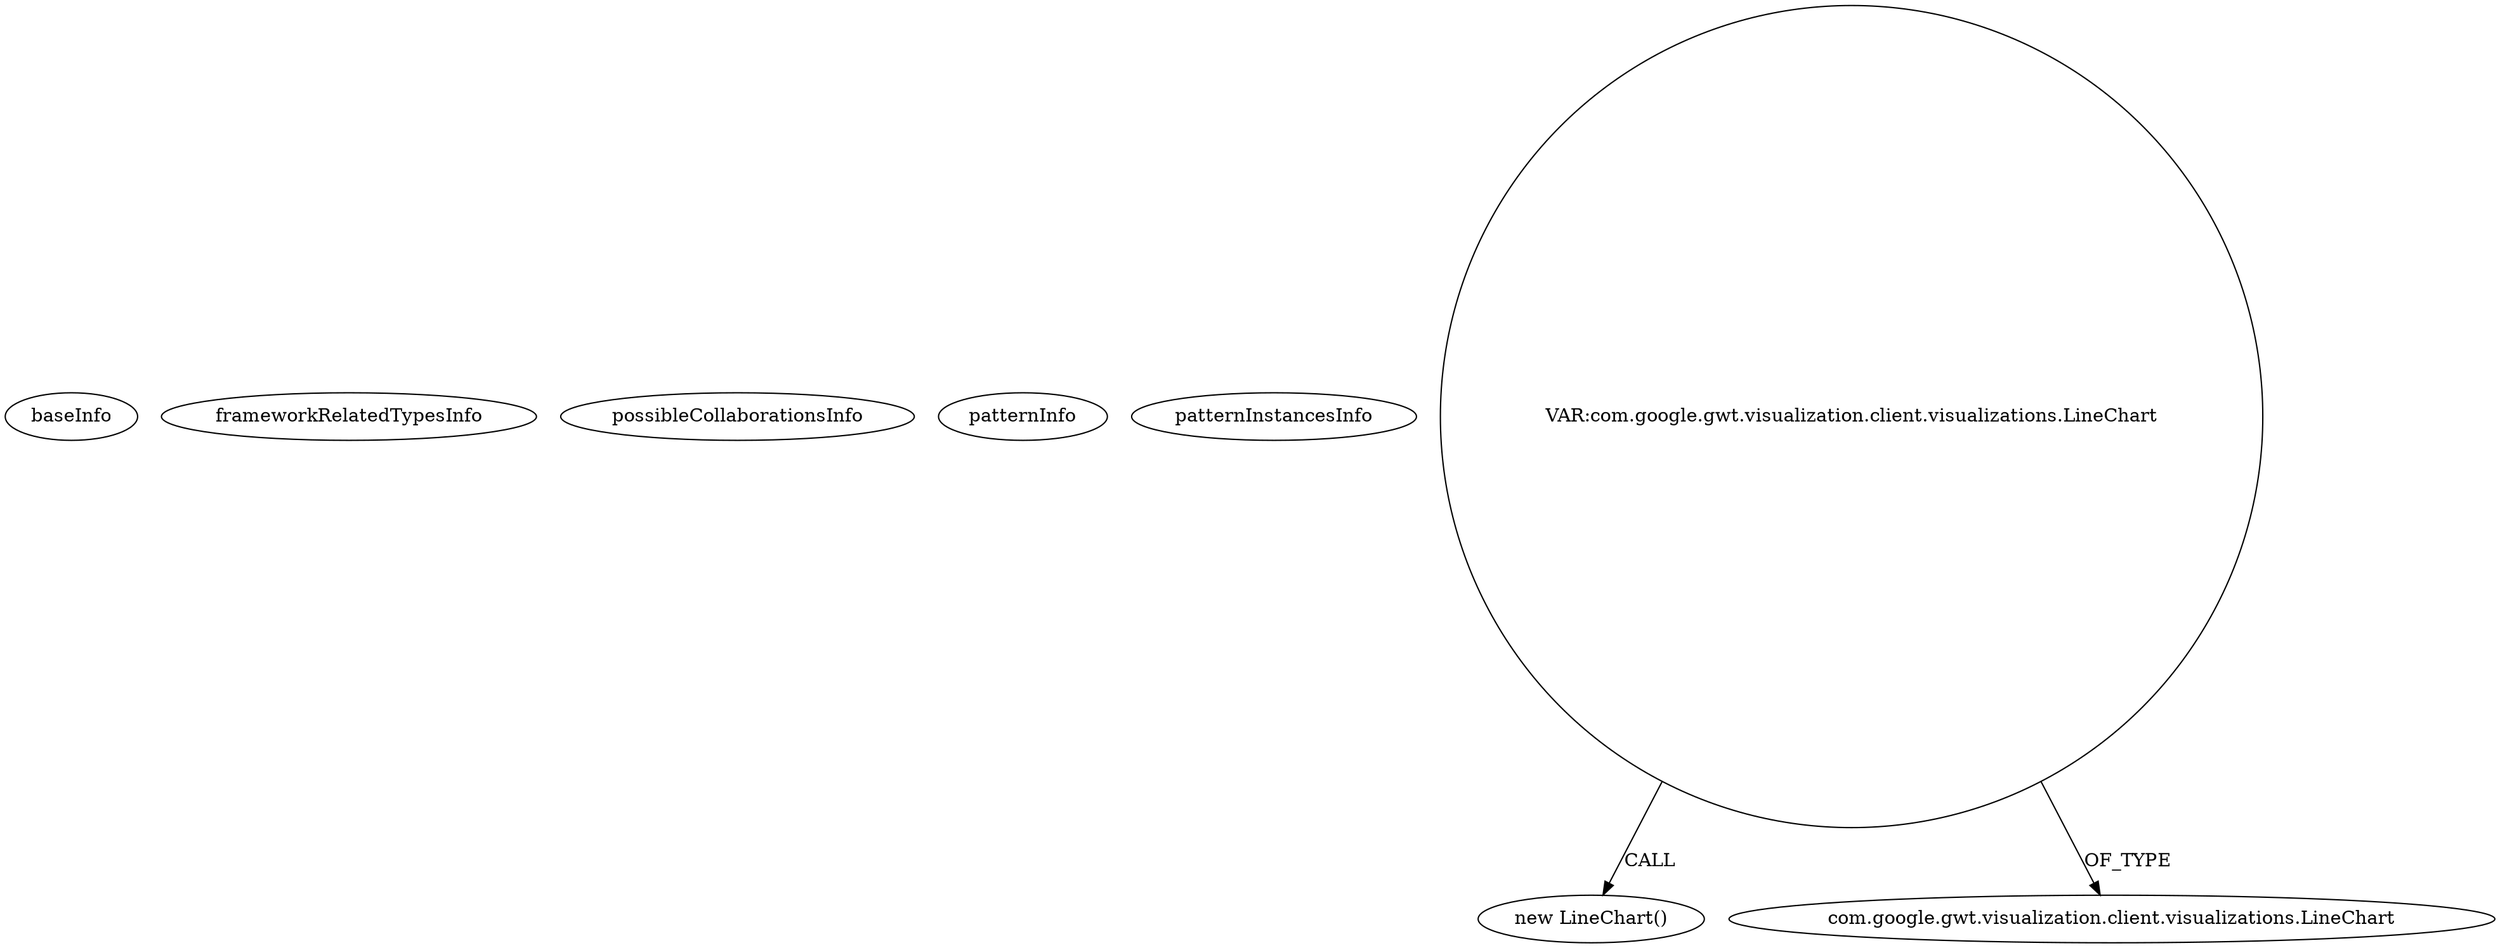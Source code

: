 digraph {
baseInfo[graphId=1823,category="pattern",isAnonymous=false,possibleRelation=false]
frameworkRelatedTypesInfo[]
possibleCollaborationsInfo[]
patternInfo[frequency=2.0,patternRootClient=null]
patternInstancesInfo[0="DeannaSurma-Census~/DeannaSurma-Census/Census-master/src/com/cs4302/census/client/Census.java~Census~109",1="DeannaSurma-Census~/DeannaSurma-Census/Census-master/src/com/cs4302/census/client/Census.java~void initializeGui(java.lang.Runnable)~113"]
278[label="new LineChart()",vertexType="CONSTRUCTOR_CALL",isFrameworkType=false]
279[label="VAR:com.google.gwt.visualization.client.visualizations.LineChart",vertexType="VARIABLE_EXPRESION",isFrameworkType=false,shape=circle]
23[label="com.google.gwt.visualization.client.visualizations.LineChart",vertexType="FRAMEWORK_CLASS_TYPE",isFrameworkType=false]
279->278[label="CALL"]
279->23[label="OF_TYPE"]
}
